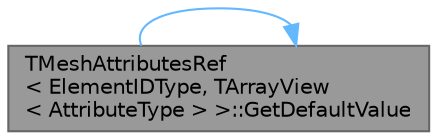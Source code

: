 digraph "TMeshAttributesRef&lt; ElementIDType, TArrayView&lt; AttributeType &gt; &gt;::GetDefaultValue"
{
 // INTERACTIVE_SVG=YES
 // LATEX_PDF_SIZE
  bgcolor="transparent";
  edge [fontname=Helvetica,fontsize=10,labelfontname=Helvetica,labelfontsize=10];
  node [fontname=Helvetica,fontsize=10,shape=box,height=0.2,width=0.4];
  rankdir="LR";
  Node1 [id="Node000001",label="TMeshAttributesRef\l\< ElementIDType, TArrayView\l\< AttributeType \> \>::GetDefaultValue",height=0.2,width=0.4,color="gray40", fillcolor="grey60", style="filled", fontcolor="black",tooltip="Return default value for this attribute type."];
  Node1 -> Node1 [id="edge1_Node000001_Node000001",color="steelblue1",style="solid",tooltip=" "];
}
